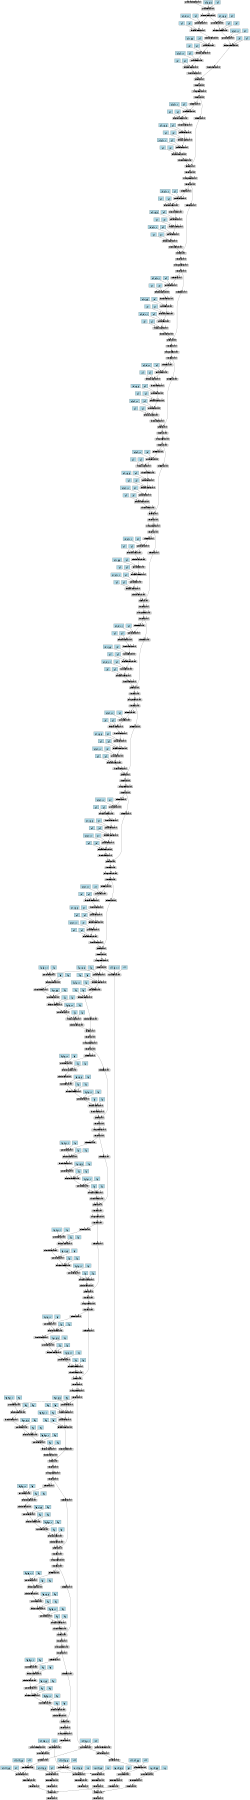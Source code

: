 digraph {
	graph [size="12,12"]
	node [align=left fontsize=12 height=0.2 ranksep=0.1 shape=box style=filled]
	140280675070480 [label=ViewBackward]
	140280675070672 -> 140280675070480
	140280675070672 [label=CatBackward]
	140280675070800 -> 140280675070672
	140280675070800 [label=ViewBackward]
	140280675071056 -> 140280675070800
	140280675071056 [label=PermuteBackward]
	140280675071248 -> 140280675071056
	140280675071248 [label=ConvNdBackward]
	140280675071376 -> 140280675071248
	140280675071376 [label=ConvNdBackward]
	140280675071632 -> 140280675071376
	140280675071632 [label=AddBackward1]
	140280675071824 -> 140280675071632
	140280675071824 [label=ConvNdBackward]
	140280675072080 -> 140280675071824
	140280675072080 [label=ViewBackward]
	140280675072272 -> 140280675072080
	140280675072272 [label=TransposeBackward]
	140280675072464 -> 140280675072272
	140280675072464 [label=ViewBackward]
	140280675072528 -> 140280675072464
	140280675072528 [label=CatBackward]
	140280675171936 -> 140280675072528
	140280675171936 [label=IndexBackward]
	140280675072784 -> 140280675171936
	140280675072784 [label=ViewBackward]
	140280675072912 -> 140280675072784
	140280675072912 [label=TransposeBackward]
	140280675073104 -> 140280675072912
	140280675073104 [label=ViewBackward]
	140280675073168 -> 140280675073104
	140280675073168 [label=CatBackward]
	140280675171216 -> 140280675073168
	140280675171216 [label=IndexBackward]
	140280675073424 -> 140280675171216
	140280675073424 [label=ViewBackward]
	140280675073616 -> 140280675073424
	140280675073616 [label=TransposeBackward]
	140280675073872 -> 140280675073616
	140280675073872 [label=ViewBackward]
	140280675074000 -> 140280675073872
	140280675074000 [label=CatBackward]
	140280675170496 -> 140280675074000
	140280675170496 [label=IndexBackward]
	140280675201360 -> 140280675170496
	140280675201360 [label=ViewBackward]
	140280675201552 -> 140280675201360
	140280675201552 [label=TransposeBackward]
	140280675201808 -> 140280675201552
	140280675201808 [label=ViewBackward]
	140280675201936 -> 140280675201808
	140280675201936 [label=CatBackward]
	140280675169776 -> 140280675201936
	140280675169776 [label=IndexBackward]
	140280675202256 -> 140280675169776
	140280675202256 [label=ViewBackward]
	140280675202448 -> 140280675202256
	140280675202448 [label=TransposeBackward]
	140280675202704 -> 140280675202448
	140280675202704 [label=ViewBackward]
	140280675202832 -> 140280675202704
	140280675202832 [label=CatBackward]
	140280675169056 -> 140280675202832
	140280675169056 [label=IndexBackward]
	140280675203152 -> 140280675169056
	140280675203152 [label=ViewBackward]
	140280675203344 -> 140280675203152
	140280675203344 [label=TransposeBackward]
	140280675203600 -> 140280675203344
	140280675203600 [label=ViewBackward]
	140280675203728 -> 140280675203600
	140280675203728 [label=CatBackward]
	140280675168336 -> 140280675203728
	140280675168336 [label=IndexBackward]
	140280675204048 -> 140280675168336
	140280675204048 [label=ViewBackward]
	140280675204240 -> 140280675204048
	140280675204240 [label=TransposeBackward]
	140280675204496 -> 140280675204240
	140280675204496 [label=ViewBackward]
	140280675204624 -> 140280675204496
	140280675204624 [label=CatBackward]
	140281789816056 -> 140280675204624
	140281789816056 [label=IndexBackward]
	140280675204944 -> 140281789816056
	140280675204944 [label=ViewBackward]
	140280675213392 -> 140280675204944
	140280675213392 [label=TransposeBackward]
	140280675213648 -> 140280675213392
	140280675213648 [label=ViewBackward]
	140280675213776 -> 140280675213648
	140280675213776 [label=CatBackward]
	140281789815336 -> 140280675213776
	140281789815336 [label=IndexBackward]
	140280675214096 -> 140281789815336
	140280675214096 [label=ViewBackward]
	140280675214288 -> 140280675214096
	140280675214288 [label=TransposeBackward]
	140280675214544 -> 140280675214288
	140280675214544 [label=ViewBackward]
	140280675214672 -> 140280675214544
	140280675214672 [label=CatBackward]
	140281789814616 -> 140280675214672
	140281789814616 [label=IndexBackward]
	140280675214992 -> 140281789814616
	140280675214992 [label=ViewBackward]
	140280675215184 -> 140280675214992
	140280675215184 [label=TransposeBackward]
	140280675215440 -> 140280675215184
	140280675215440 [label=ViewBackward]
	140280675215568 -> 140280675215440
	140280675215568 [label=CatBackward]
	140281789813536 -> 140280675215568
	140281789813536 [label=IndexBackward]
	140280675215888 -> 140281789813536
	140280675215888 [label=ViewBackward]
	140280675216080 -> 140280675215888
	140280675216080 [label=TransposeBackward]
	140280675216336 -> 140280675216080
	140280675216336 [label=ViewBackward]
	140280675216464 -> 140280675216336
	140280675216464 [label=CatBackward]
	140280675216656 -> 140280675216464
	140280675216656 [label=ThresholdBackward]
	140280675216912 -> 140280675216656
	140280675216912 [label=BatchNormBackward]
	140280675217104 -> 140280675216912
	140280675217104 [label=ConvNdBackward]
	140280675217360 -> 140280675217104
	140280675217360 [label=BatchNormBackward]
	140280675217680 -> 140280675217360
	140280675217680 [label=ConvNdBackward]
	140280675217936 -> 140280675217680
	140280675217936 [label=MaxPool2DBackward]
	140280675218192 -> 140280675217936
	140280675218192 [label=ConvNdBackward]
	140281789813176 -> 140280675218192
	140281789813176 [label=CudaTransferBackward]
	140280675218384 -> 140280675218192
	140280675218384 [label="
 (24, 3, 3, 3)" fillcolor=lightblue]
	140280675218320 -> 140280675218192
	140280675218320 [label="
 (24)" fillcolor=lightblue]
	140280675217872 -> 140280675217680
	140280675217872 [label="
 (24, 1, 3, 3)" fillcolor=lightblue]
	140280675218000 -> 140280675217680
	140280675218000 [label="
 (24)" fillcolor=lightblue]
	140280675217616 -> 140280675217360
	140280675217616 [label="
 (24)" fillcolor=lightblue]
	140280675217744 -> 140280675217360
	140280675217744 [label="
 (24)" fillcolor=lightblue]
	140280675217296 -> 140280675217104
	140280675217296 [label="
 (24, 24, 1, 1)" fillcolor=lightblue]
	140280675217488 -> 140280675217104
	140280675217488 [label="
 (24)" fillcolor=lightblue]
	140280675217040 -> 140280675216912
	140280675217040 [label="
 (24)" fillcolor=lightblue]
	140280675217168 -> 140280675216912
	140280675217168 [label="
 (24)" fillcolor=lightblue]
	140280675216720 -> 140280675216464
	140280675216720 [label=ThresholdBackward]
	140280675217232 -> 140280675216720
	140280675217232 [label=BatchNormBackward]
	140280675217808 -> 140280675217232
	140280675217808 [label=ConvNdBackward]
	140280675218640 -> 140280675217808
	140280675218640 [label=BatchNormBackward]
	140280675218896 -> 140280675218640
	140280675218896 [label=ConvNdBackward]
	140280675219152 -> 140280675218896
	140280675219152 [label=ThresholdBackward]
	140280675219408 -> 140280675219152
	140280675219408 [label=BatchNormBackward]
	140280675219536 -> 140280675219408
	140280675219536 [label=ConvNdBackward]
	140280675217936 -> 140280675219536
	140280675219792 -> 140280675219536
	140280675219792 [label="
 (24, 24, 1, 1)" fillcolor=lightblue]
	140280675219728 -> 140280675219536
	140280675219728 [label="
 (24)" fillcolor=lightblue]
	140280675219472 -> 140280675219408
	140280675219472 [label="
 (24)" fillcolor=lightblue]
	140280675219600 -> 140280675219408
	140280675219600 [label="
 (24)" fillcolor=lightblue]
	140280675219088 -> 140280675218896
	140280675219088 [label="
 (24, 1, 3, 3)" fillcolor=lightblue]
	140280675219216 -> 140280675218896
	140280675219216 [label="
 (24)" fillcolor=lightblue]
	140280675218832 -> 140280675218640
	140280675218832 [label="
 (24)" fillcolor=lightblue]
	140280675218960 -> 140280675218640
	140280675218960 [label="
 (24)" fillcolor=lightblue]
	140280675218448 -> 140280675217808
	140280675218448 [label="
 (24, 24, 1, 1)" fillcolor=lightblue]
	140280675218704 -> 140280675217808
	140280675218704 [label="
 (24)" fillcolor=lightblue]
	140280675217552 -> 140280675217232
	140280675217552 [label="
 (24)" fillcolor=lightblue]
	140280675218064 -> 140280675217232
	140280675218064 [label="
 (24)" fillcolor=lightblue]
	140280675215760 -> 140280675215568
	140280675215760 [label=ThresholdBackward]
	140280675216144 -> 140280675215760
	140280675216144 [label=BatchNormBackward]
	140280675216528 -> 140280675216144
	140280675216528 [label=ConvNdBackward]
	140280675218768 -> 140280675216528
	140280675218768 [label=BatchNormBackward]
	140280675219664 -> 140280675218768
	140280675219664 [label=ConvNdBackward]
	140280675220048 -> 140280675219664
	140280675220048 [label=ThresholdBackward]
	140280675220304 -> 140280675220048
	140280675220304 [label=BatchNormBackward]
	140280675220432 -> 140280675220304
	140280675220432 [label=ConvNdBackward]
	140281789814256 -> 140280675220432
	140281789814256 [label=IndexBackward]
	140280675215888 -> 140281789814256
	140280675220688 -> 140280675220432
	140280675220688 [label="
 (24, 24, 1, 1)" fillcolor=lightblue]
	140280675220624 -> 140280675220432
	140280675220624 [label="
 (24)" fillcolor=lightblue]
	140280675220368 -> 140280675220304
	140280675220368 [label="
 (24)" fillcolor=lightblue]
	140280675220496 -> 140280675220304
	140280675220496 [label="
 (24)" fillcolor=lightblue]
	140280675219984 -> 140280675219664
	140280675219984 [label="
 (24, 1, 3, 3)" fillcolor=lightblue]
	140280675220112 -> 140280675219664
	140280675220112 [label="
 (24)" fillcolor=lightblue]
	140280675219344 -> 140280675218768
	140280675219344 [label="
 (24)" fillcolor=lightblue]
	140280675219856 -> 140280675218768
	140280675219856 [label="
 (24)" fillcolor=lightblue]
	140280675218128 -> 140280675216528
	140280675218128 [label="
 (24, 24, 1, 1)" fillcolor=lightblue]
	140280675219024 -> 140280675216528
	140280675219024 [label="
 (24)" fillcolor=lightblue]
	140280675216272 -> 140280675216144
	140280675216272 [label="
 (24)" fillcolor=lightblue]
	140280675216784 -> 140280675216144
	140280675216784 [label="
 (24)" fillcolor=lightblue]
	140280675214864 -> 140280675214672
	140280675214864 [label=ThresholdBackward]
	140280675215248 -> 140280675214864
	140280675215248 [label=BatchNormBackward]
	140280675215632 -> 140280675215248
	140280675215632 [label=ConvNdBackward]
	140280675216848 -> 140280675215632
	140280675216848 [label=BatchNormBackward]
	140280675220560 -> 140280675216848
	140280675220560 [label=ConvNdBackward]
	140280675220944 -> 140280675220560
	140280675220944 [label=ThresholdBackward]
	140280675221200 -> 140280675220944
	140280675221200 [label=BatchNormBackward]
	140280675221328 -> 140280675221200
	140280675221328 [label=ConvNdBackward]
	140281789814976 -> 140280675221328
	140281789814976 [label=IndexBackward]
	140280675214992 -> 140281789814976
	140280675229840 -> 140280675221328
	140280675229840 [label="
 (24, 24, 1, 1)" fillcolor=lightblue]
	140280675229776 -> 140280675221328
	140280675229776 [label="
 (24)" fillcolor=lightblue]
	140280675221264 -> 140280675221200
	140280675221264 [label="
 (24)" fillcolor=lightblue]
	140280675221392 -> 140280675221200
	140280675221392 [label="
 (24)" fillcolor=lightblue]
	140280675220880 -> 140280675220560
	140280675220880 [label="
 (24, 1, 3, 3)" fillcolor=lightblue]
	140280675221008 -> 140280675220560
	140280675221008 [label="
 (24)" fillcolor=lightblue]
	140280675220240 -> 140280675216848
	140280675220240 [label="
 (24)" fillcolor=lightblue]
	140280675220752 -> 140280675216848
	140280675220752 [label="
 (24)" fillcolor=lightblue]
	140280675219280 -> 140280675215632
	140280675219280 [label="
 (24, 24, 1, 1)" fillcolor=lightblue]
	140280675219920 -> 140280675215632
	140280675219920 [label="
 (24)" fillcolor=lightblue]
	140280675215376 -> 140280675215248
	140280675215376 [label="
 (24)" fillcolor=lightblue]
	140280675215824 -> 140280675215248
	140280675215824 [label="
 (24)" fillcolor=lightblue]
	140280675213968 -> 140280675213776
	140280675213968 [label=ThresholdBackward]
	140280675214352 -> 140280675213968
	140280675214352 [label=BatchNormBackward]
	140280675214736 -> 140280675214352
	140280675214736 [label=ConvNdBackward]
	140280675215952 -> 140280675214736
	140280675215952 [label=BatchNormBackward]
	140280675221456 -> 140280675215952
	140280675221456 [label=ConvNdBackward]
	140280675230096 -> 140280675221456
	140280675230096 [label=ThresholdBackward]
	140280675230352 -> 140280675230096
	140280675230352 [label=BatchNormBackward]
	140280675230480 -> 140280675230352
	140280675230480 [label=ConvNdBackward]
	140281789815696 -> 140280675230480
	140281789815696 [label=IndexBackward]
	140280675214096 -> 140281789815696
	140280675230736 -> 140280675230480
	140280675230736 [label="
 (24, 24, 1, 1)" fillcolor=lightblue]
	140280675230672 -> 140280675230480
	140280675230672 [label="
 (24)" fillcolor=lightblue]
	140280675230416 -> 140280675230352
	140280675230416 [label="
 (24)" fillcolor=lightblue]
	140280675230544 -> 140280675230352
	140280675230544 [label="
 (24)" fillcolor=lightblue]
	140280675230032 -> 140280675221456
	140280675230032 [label="
 (24, 1, 3, 3)" fillcolor=lightblue]
	140280675230160 -> 140280675221456
	140280675230160 [label="
 (24)" fillcolor=lightblue]
	140280675221136 -> 140280675215952
	140280675221136 [label="
 (24)" fillcolor=lightblue]
	140280675229904 -> 140280675215952
	140280675229904 [label="
 (24)" fillcolor=lightblue]
	140280675220176 -> 140280675214736
	140280675220176 [label="
 (24, 24, 1, 1)" fillcolor=lightblue]
	140280675220816 -> 140280675214736
	140280675220816 [label="
 (24)" fillcolor=lightblue]
	140280675214480 -> 140280675214352
	140280675214480 [label="
 (24)" fillcolor=lightblue]
	140280675214928 -> 140280675214352
	140280675214928 [label="
 (24)" fillcolor=lightblue]
	140280675204816 -> 140280675204624
	140280675204816 [label=ThresholdBackward]
	140280675205008 -> 140280675204816
	140280675205008 [label=BatchNormBackward]
	140280675213840 -> 140280675205008
	140280675213840 [label=ConvNdBackward]
	140280675221072 -> 140280675213840
	140280675221072 [label=BatchNormBackward]
	140280675230608 -> 140280675221072
	140280675230608 [label=ConvNdBackward]
	140280675230992 -> 140280675230608
	140280675230992 [label=ThresholdBackward]
	140280675231248 -> 140280675230992
	140280675231248 [label=BatchNormBackward]
	140280675231376 -> 140280675231248
	140280675231376 [label=ConvNdBackward]
	140281789816416 -> 140280675231376
	140281789816416 [label=IndexBackward]
	140280675204944 -> 140281789816416
	140280675231632 -> 140280675231376
	140280675231632 [label="
 (24, 24, 1, 1)" fillcolor=lightblue]
	140280675231568 -> 140280675231376
	140280675231568 [label="
 (24)" fillcolor=lightblue]
	140280675231312 -> 140280675231248
	140280675231312 [label="
 (24)" fillcolor=lightblue]
	140280675231440 -> 140280675231248
	140280675231440 [label="
 (24)" fillcolor=lightblue]
	140280675230928 -> 140280675230608
	140280675230928 [label="
 (24, 1, 3, 3)" fillcolor=lightblue]
	140280675231056 -> 140280675230608
	140280675231056 [label="
 (24)" fillcolor=lightblue]
	140280675230288 -> 140280675221072
	140280675230288 [label="
 (24)" fillcolor=lightblue]
	140280675230800 -> 140280675221072
	140280675230800 [label="
 (24)" fillcolor=lightblue]
	140280675215056 -> 140280675213840
	140280675215056 [label="
 (24, 24, 1, 1)" fillcolor=lightblue]
	140280675229968 -> 140280675213840
	140280675229968 [label="
 (24)" fillcolor=lightblue]
	140280675213584 -> 140280675205008
	140280675213584 [label="
 (24)" fillcolor=lightblue]
	140280675214032 -> 140280675205008
	140280675214032 [label="
 (24)" fillcolor=lightblue]
	140280675203920 -> 140280675203728
	140280675203920 [label=ThresholdBackward]
	140280675204304 -> 140280675203920
	140280675204304 [label=BatchNormBackward]
	140280675204688 -> 140280675204304
	140280675204688 [label=ConvNdBackward]
	140280675214160 -> 140280675204688
	140280675214160 [label=BatchNormBackward]
	140280675231504 -> 140280675214160
	140280675231504 [label=ConvNdBackward]
	140280675231888 -> 140280675231504
	140280675231888 [label=ThresholdBackward]
	140280675232144 -> 140280675231888
	140280675232144 [label=BatchNormBackward]
	140280675232272 -> 140280675232144
	140280675232272 [label=ConvNdBackward]
	140280675168696 -> 140280675232272
	140280675168696 [label=IndexBackward]
	140280675204048 -> 140280675168696
	140280675232528 -> 140280675232272
	140280675232528 [label="
 (24, 24, 1, 1)" fillcolor=lightblue]
	140280675232464 -> 140280675232272
	140280675232464 [label="
 (24)" fillcolor=lightblue]
	140280675232208 -> 140280675232144
	140280675232208 [label="
 (24)" fillcolor=lightblue]
	140280675232336 -> 140280675232144
	140280675232336 [label="
 (24)" fillcolor=lightblue]
	140280675231824 -> 140280675231504
	140280675231824 [label="
 (24, 1, 3, 3)" fillcolor=lightblue]
	140280675231952 -> 140280675231504
	140280675231952 [label="
 (24)" fillcolor=lightblue]
	140280675231184 -> 140280675214160
	140280675231184 [label="
 (24)" fillcolor=lightblue]
	140280675231696 -> 140280675214160
	140280675231696 [label="
 (24)" fillcolor=lightblue]
	140280675230224 -> 140280675204688
	140280675230224 [label="
 (24, 24, 1, 1)" fillcolor=lightblue]
	140280675230864 -> 140280675204688
	140280675230864 [label="
 (24)" fillcolor=lightblue]
	140280675204432 -> 140280675204304
	140280675204432 [label="
 (24)" fillcolor=lightblue]
	140280675204880 -> 140280675204304
	140280675204880 [label="
 (24)" fillcolor=lightblue]
	140280675203024 -> 140280675202832
	140280675203024 [label=ThresholdBackward]
	140280675203408 -> 140280675203024
	140280675203408 [label=BatchNormBackward]
	140280675203792 -> 140280675203408
	140280675203792 [label=ConvNdBackward]
	140280675213456 -> 140280675203792
	140280675213456 [label=BatchNormBackward]
	140280675232400 -> 140280675213456
	140280675232400 [label=ConvNdBackward]
	140280675232784 -> 140280675232400
	140280675232784 [label=ThresholdBackward]
	140280675233040 -> 140280675232784
	140280675233040 [label=BatchNormBackward]
	140280675233168 -> 140280675233040
	140280675233168 [label=ConvNdBackward]
	140280675169416 -> 140280675233168
	140280675169416 [label=IndexBackward]
	140280675203152 -> 140280675169416
	140280675233424 -> 140280675233168
	140280675233424 [label="
 (24, 24, 1, 1)" fillcolor=lightblue]
	140280675233360 -> 140280675233168
	140280675233360 [label="
 (24)" fillcolor=lightblue]
	140280675233104 -> 140280675233040
	140280675233104 [label="
 (24)" fillcolor=lightblue]
	140280675233232 -> 140280675233040
	140280675233232 [label="
 (24)" fillcolor=lightblue]
	140280675232720 -> 140280675232400
	140280675232720 [label="
 (24, 1, 3, 3)" fillcolor=lightblue]
	140280675232848 -> 140280675232400
	140280675232848 [label="
 (24)" fillcolor=lightblue]
	140280675232080 -> 140280675213456
	140280675232080 [label="
 (24)" fillcolor=lightblue]
	140280675232592 -> 140280675213456
	140280675232592 [label="
 (24)" fillcolor=lightblue]
	140280675231120 -> 140280675203792
	140280675231120 [label="
 (24, 24, 1, 1)" fillcolor=lightblue]
	140280675231760 -> 140280675203792
	140280675231760 [label="
 (24)" fillcolor=lightblue]
	140280675203536 -> 140280675203408
	140280675203536 [label="
 (24)" fillcolor=lightblue]
	140280675203984 -> 140280675203408
	140280675203984 [label="
 (24)" fillcolor=lightblue]
	140280675202128 -> 140280675201936
	140280675202128 [label=ThresholdBackward]
	140280675202512 -> 140280675202128
	140280675202512 [label=BatchNormBackward]
	140280675202896 -> 140280675202512
	140280675202896 [label=ConvNdBackward]
	140280675204112 -> 140280675202896
	140280675204112 [label=BatchNormBackward]
	140280675233296 -> 140280675204112
	140280675233296 [label=ConvNdBackward]
	140280675233680 -> 140280675233296
	140280675233680 [label=ThresholdBackward]
	140280675254480 -> 140280675233680
	140280675254480 [label=BatchNormBackward]
	140280675254608 -> 140280675254480
	140280675254608 [label=ConvNdBackward]
	140280675170136 -> 140280675254608
	140280675170136 [label=IndexBackward]
	140280675202256 -> 140280675170136
	140280675254864 -> 140280675254608
	140280675254864 [label="
 (24, 24, 1, 1)" fillcolor=lightblue]
	140280675254800 -> 140280675254608
	140280675254800 [label="
 (24)" fillcolor=lightblue]
	140280675254544 -> 140280675254480
	140280675254544 [label="
 (24)" fillcolor=lightblue]
	140280675254672 -> 140280675254480
	140280675254672 [label="
 (24)" fillcolor=lightblue]
	140280675233616 -> 140280675233296
	140280675233616 [label="
 (24, 1, 3, 3)" fillcolor=lightblue]
	140280675233744 -> 140280675233296
	140280675233744 [label="
 (24)" fillcolor=lightblue]
	140280675232976 -> 140280675204112
	140280675232976 [label="
 (24)" fillcolor=lightblue]
	140280675233488 -> 140280675204112
	140280675233488 [label="
 (24)" fillcolor=lightblue]
	140280675232016 -> 140280675202896
	140280675232016 [label="
 (24, 24, 1, 1)" fillcolor=lightblue]
	140280675232656 -> 140280675202896
	140280675232656 [label="
 (24)" fillcolor=lightblue]
	140280675202640 -> 140280675202512
	140280675202640 [label="
 (24)" fillcolor=lightblue]
	140280675203088 -> 140280675202512
	140280675203088 [label="
 (24)" fillcolor=lightblue]
	140280675201232 -> 140280675074000
	140280675201232 [label=ThresholdBackward]
	140280675201616 -> 140280675201232
	140280675201616 [label=BatchNormBackward]
	140280675202000 -> 140280675201616
	140280675202000 [label=ConvNdBackward]
	140280675203216 -> 140280675202000
	140280675203216 [label=BatchNormBackward]
	140280675254736 -> 140280675203216
	140280675254736 [label=ConvNdBackward]
	140280675255120 -> 140280675254736
	140280675255120 [label=ThresholdBackward]
	140280675255376 -> 140280675255120
	140280675255376 [label=BatchNormBackward]
	140280675255504 -> 140280675255376
	140280675255504 [label=ConvNdBackward]
	140280675170856 -> 140280675255504
	140280675170856 [label=IndexBackward]
	140280675201360 -> 140280675170856
	140280675255760 -> 140280675255504
	140280675255760 [label="
 (24, 24, 1, 1)" fillcolor=lightblue]
	140280675255696 -> 140280675255504
	140280675255696 [label="
 (24)" fillcolor=lightblue]
	140280675255440 -> 140280675255376
	140280675255440 [label="
 (24)" fillcolor=lightblue]
	140280675255568 -> 140280675255376
	140280675255568 [label="
 (24)" fillcolor=lightblue]
	140280675255056 -> 140280675254736
	140280675255056 [label="
 (24, 1, 3, 3)" fillcolor=lightblue]
	140280675255184 -> 140280675254736
	140280675255184 [label="
 (24)" fillcolor=lightblue]
	140280675254416 -> 140280675203216
	140280675254416 [label="
 (24)" fillcolor=lightblue]
	140280675254928 -> 140280675203216
	140280675254928 [label="
 (24)" fillcolor=lightblue]
	140280675232912 -> 140280675202000
	140280675232912 [label="
 (24, 24, 1, 1)" fillcolor=lightblue]
	140280675233552 -> 140280675202000
	140280675233552 [label="
 (24)" fillcolor=lightblue]
	140280675201744 -> 140280675201616
	140280675201744 [label="
 (24)" fillcolor=lightblue]
	140280675202192 -> 140280675201616
	140280675202192 [label="
 (24)" fillcolor=lightblue]
	140280675073296 -> 140280675073168
	140280675073296 [label=ThresholdBackward]
	140280675073680 -> 140280675073296
	140280675073680 [label=BatchNormBackward]
	140280675073808 -> 140280675073680
	140280675073808 [label=ConvNdBackward]
	140280675202320 -> 140280675073808
	140280675202320 [label=BatchNormBackward]
	140280675255632 -> 140280675202320
	140280675255632 [label=ConvNdBackward]
	140280675256016 -> 140280675255632
	140280675256016 [label=ThresholdBackward]
	140280675256272 -> 140280675256016
	140280675256272 [label=BatchNormBackward]
	140280675256400 -> 140280675256272
	140280675256400 [label=ConvNdBackward]
	140280675171576 -> 140280675256400
	140280675171576 [label=IndexBackward]
	140280675073424 -> 140280675171576
	140280675256656 -> 140280675256400
	140280675256656 [label="
 (24, 24, 1, 1)" fillcolor=lightblue]
	140280675256592 -> 140280675256400
	140280675256592 [label="
 (24)" fillcolor=lightblue]
	140280675256336 -> 140280675256272
	140280675256336 [label="
 (24)" fillcolor=lightblue]
	140280675256464 -> 140280675256272
	140280675256464 [label="
 (24)" fillcolor=lightblue]
	140280675255952 -> 140280675255632
	140280675255952 [label="
 (24, 1, 3, 3)" fillcolor=lightblue]
	140280675256080 -> 140280675255632
	140280675256080 [label="
 (24)" fillcolor=lightblue]
	140280675255312 -> 140280675202320
	140280675255312 [label="
 (24)" fillcolor=lightblue]
	140280675255824 -> 140280675202320
	140280675255824 [label="
 (24)" fillcolor=lightblue]
	140280675254352 -> 140280675073808
	140280675254352 [label="
 (24, 24, 1, 1)" fillcolor=lightblue]
	140280675254992 -> 140280675073808
	140280675254992 [label="
 (24)" fillcolor=lightblue]
	140280675201104 -> 140280675073680
	140280675201104 [label="
 (24)" fillcolor=lightblue]
	140280675201296 -> 140280675073680
	140280675201296 [label="
 (24)" fillcolor=lightblue]
	140280675072656 -> 140280675072528
	140280675072656 [label=ThresholdBackward]
	140280675072976 -> 140280675072656
	140280675072976 [label=BatchNormBackward]
	140280675073232 -> 140280675072976
	140280675073232 [label=ConvNdBackward]
	140280675201424 -> 140280675073232
	140280675201424 [label=BatchNormBackward]
	140280675256528 -> 140280675201424
	140280675256528 [label=ConvNdBackward]
	140280675256912 -> 140280675256528
	140280675256912 [label=ThresholdBackward]
	140280675257168 -> 140280675256912
	140280675257168 [label=BatchNormBackward]
	140280675257296 -> 140280675257168
	140280675257296 [label=ConvNdBackward]
	140280675180624 -> 140280675257296
	140280675180624 [label=IndexBackward]
	140280675072784 -> 140280675180624
	140280675257552 -> 140280675257296
	140280675257552 [label="
 (24, 24, 1, 1)" fillcolor=lightblue]
	140280675257488 -> 140280675257296
	140280675257488 [label="
 (24)" fillcolor=lightblue]
	140280675257232 -> 140280675257168
	140280675257232 [label="
 (24)" fillcolor=lightblue]
	140280675257360 -> 140280675257168
	140280675257360 [label="
 (24)" fillcolor=lightblue]
	140280675256848 -> 140280675256528
	140280675256848 [label="
 (24, 1, 3, 3)" fillcolor=lightblue]
	140280675256976 -> 140280675256528
	140280675256976 [label="
 (24)" fillcolor=lightblue]
	140280675256208 -> 140280675201424
	140280675256208 [label="
 (24)" fillcolor=lightblue]
	140280675256720 -> 140280675201424
	140280675256720 [label="
 (24)" fillcolor=lightblue]
	140280675255248 -> 140280675073232
	140280675255248 [label="
 (24, 24, 1, 1)" fillcolor=lightblue]
	140280675255888 -> 140280675073232
	140280675255888 [label="
 (24)" fillcolor=lightblue]
	140280675073040 -> 140280675072976
	140280675073040 [label="
 (24)" fillcolor=lightblue]
	140280675073360 -> 140280675072976
	140280675073360 [label="
 (24)" fillcolor=lightblue]
	140280675072016 -> 140280675071824
	140280675072016 [label="
 (144, 48, 1, 1)" fillcolor=lightblue]
	140280675072144 -> 140280675071824
	140280675072144 [label="
 (144)" fillcolor=lightblue]
	140280675071888 -> 140280675071632
	140280675071888 [label=ConvNdBackward]
	140280675072336 -> 140280675071888
	140280675072336 [label=ConvNdBackward]
	140280675072592 -> 140280675072336
	140280675072592 [label=ViewBackward]
	140280675073488 -> 140280675072592
	140280675073488 [label=TransposeBackward]
	140280675257040 -> 140280675073488
	140280675257040 [label=ViewBackward]
	140280675257104 -> 140280675257040
	140280675257104 [label=CatBackward]
	140280675183144 -> 140280675257104
	140280675183144 [label=IndexBackward]
	140280675257744 -> 140280675183144
	140280675257744 [label=ViewBackward]
	140280675257872 -> 140280675257744
	140280675257872 [label=TransposeBackward]
	140280675258064 -> 140280675257872
	140280675258064 [label=ViewBackward]
	140280675258128 -> 140280675258064
	140280675258128 [label=CatBackward]
	140280675182424 -> 140280675258128
	140280675182424 [label=IndexBackward]
	140280675283024 -> 140280675182424
	140280675283024 [label=ViewBackward]
	140280675283152 -> 140280675283024
	140280675283152 [label=TransposeBackward]
	140280675283344 -> 140280675283152
	140280675283344 [label=ViewBackward]
	140280675283408 -> 140280675283344
	140280675283408 [label=CatBackward]
	140280675181704 -> 140280675283408
	140280675181704 [label=IndexBackward]
	140280675283664 -> 140280675181704
	140280675283664 [label=ViewBackward]
	140280675283792 -> 140280675283664
	140280675283792 [label=TransposeBackward]
	140280675283984 -> 140280675283792
	140280675283984 [label=ViewBackward]
	140280675284048 -> 140280675283984
	140280675284048 [label=CatBackward]
	140280675180984 -> 140280675284048
	140280675180984 [label=IndexBackward]
	140280675284304 -> 140280675180984
	140280675284304 [label=ViewBackward]
	140280675284432 -> 140280675284304
	140280675284432 [label=TransposeBackward]
	140280675284624 -> 140280675284432
	140280675284624 [label=ViewBackward]
	140280675284688 -> 140280675284624
	140280675284688 [label=CatBackward]
	140280675284816 -> 140280675284688
	140280675284816 [label=ThresholdBackward]
	140280675285072 -> 140280675284816
	140280675285072 [label=BatchNormBackward]
	140280675285200 -> 140280675285072
	140280675285200 [label=ConvNdBackward]
	140280675285456 -> 140280675285200
	140280675285456 [label=BatchNormBackward]
	140280675285712 -> 140280675285456
	140280675285712 [label=ConvNdBackward]
	140280675072080 -> 140280675285712
	140280675285968 -> 140280675285712
	140280675285968 [label="
 (48, 1, 3, 3)" fillcolor=lightblue]
	140280675285904 -> 140280675285712
	140280675285904 [label="
 (48)" fillcolor=lightblue]
	140280675285648 -> 140280675285456
	140280675285648 [label="
 (48)" fillcolor=lightblue]
	140280675285776 -> 140280675285456
	140280675285776 [label="
 (48)" fillcolor=lightblue]
	140280675285392 -> 140280675285200
	140280675285392 [label="
 (48, 48, 1, 1)" fillcolor=lightblue]
	140280675285520 -> 140280675285200
	140280675285520 [label="
 (48)" fillcolor=lightblue]
	140280675285136 -> 140280675285072
	140280675285136 [label="
 (48)" fillcolor=lightblue]
	140280675285264 -> 140280675285072
	140280675285264 [label="
 (48)" fillcolor=lightblue]
	140280675284880 -> 140280675284688
	140280675284880 [label=ThresholdBackward]
	140280675285328 -> 140280675284880
	140280675285328 [label=BatchNormBackward]
	140280675285840 -> 140280675285328
	140280675285840 [label=ConvNdBackward]
	140280675286224 -> 140280675285840
	140280675286224 [label=BatchNormBackward]
	140280675286480 -> 140280675286224
	140280675286480 [label=ConvNdBackward]
	140280675286736 -> 140280675286480
	140280675286736 [label=ThresholdBackward]
	140280675286992 -> 140280675286736
	140280675286992 [label=BatchNormBackward]
	140280675287184 -> 140280675286992
	140280675287184 [label=ConvNdBackward]
	140280675072080 -> 140280675287184
	140280675287440 -> 140280675287184
	140280675287440 [label="
 (48, 48, 1, 1)" fillcolor=lightblue]
	140280675287376 -> 140280675287184
	140280675287376 [label="
 (48)" fillcolor=lightblue]
	140280675287120 -> 140280675286992
	140280675287120 [label="
 (48)" fillcolor=lightblue]
	140280675287248 -> 140280675286992
	140280675287248 [label="
 (48)" fillcolor=lightblue]
	140280675286672 -> 140280675286480
	140280675286672 [label="
 (48, 1, 3, 3)" fillcolor=lightblue]
	140280675286800 -> 140280675286480
	140280675286800 [label="
 (48)" fillcolor=lightblue]
	140280675286416 -> 140280675286224
	140280675286416 [label="
 (48)" fillcolor=lightblue]
	140280675286544 -> 140280675286224
	140280675286544 [label="
 (48)" fillcolor=lightblue]
	140280675286160 -> 140280675285840
	140280675286160 [label="
 (48, 48, 1, 1)" fillcolor=lightblue]
	140280675286288 -> 140280675285840
	140280675286288 [label="
 (48)" fillcolor=lightblue]
	140280675285584 -> 140280675285328
	140280675285584 [label="
 (48)" fillcolor=lightblue]
	140280675286032 -> 140280675285328
	140280675286032 [label="
 (48)" fillcolor=lightblue]
	140280675284176 -> 140280675284048
	140280675284176 [label=ThresholdBackward]
	140280675284496 -> 140280675284176
	140280675284496 [label=BatchNormBackward]
	140280675284752 -> 140280675284496
	140280675284752 [label=ConvNdBackward]
	140280675286352 -> 140280675284752
	140280675286352 [label=BatchNormBackward]
	140280675286928 -> 140280675286352
	140280675286928 [label=ConvNdBackward]
	140280675287696 -> 140280675286928
	140280675287696 [label=ThresholdBackward]
	140280675287952 -> 140280675287696
	140280675287952 [label=BatchNormBackward]
	140280675288080 -> 140280675287952
	140280675288080 [label=ConvNdBackward]
	140280675181344 -> 140280675288080
	140280675181344 [label=IndexBackward]
	140280675284304 -> 140280675181344
	140280675288336 -> 140280675288080
	140280675288336 [label="
 (48, 48, 1, 1)" fillcolor=lightblue]
	140280675288272 -> 140280675288080
	140280675288272 [label="
 (48)" fillcolor=lightblue]
	140280675288016 -> 140280675287952
	140280675288016 [label="
 (48)" fillcolor=lightblue]
	140280675288144 -> 140280675287952
	140280675288144 [label="
 (48)" fillcolor=lightblue]
	140280675287632 -> 140280675286928
	140280675287632 [label="
 (48, 1, 3, 3)" fillcolor=lightblue]
	140280675287760 -> 140280675286928
	140280675287760 [label="
 (48)" fillcolor=lightblue]
	140280675287312 -> 140280675286352
	140280675287312 [label="
 (48)" fillcolor=lightblue]
	140280675287504 -> 140280675286352
	140280675287504 [label="
 (48)" fillcolor=lightblue]
	140280675286096 -> 140280675284752
	140280675286096 [label="
 (48, 48, 1, 1)" fillcolor=lightblue]
	140280675286608 -> 140280675284752
	140280675286608 [label="
 (48)" fillcolor=lightblue]
	140280675284560 -> 140280675284496
	140280675284560 [label="
 (48)" fillcolor=lightblue]
	140280675284944 -> 140280675284496
	140280675284944 [label="
 (48)" fillcolor=lightblue]
	140280675283536 -> 140280675283408
	140280675283536 [label=ThresholdBackward]
	140280675283856 -> 140280675283536
	140280675283856 [label=BatchNormBackward]
	140280675284112 -> 140280675283856
	140280675284112 [label=ConvNdBackward]
	140280675286864 -> 140280675284112
	140280675286864 [label=BatchNormBackward]
	140280675288208 -> 140280675286864
	140280675288208 [label=ConvNdBackward]
	140280675288592 -> 140280675288208
	140280675288592 [label=ThresholdBackward]
	140280675288848 -> 140280675288592
	140280675288848 [label=BatchNormBackward]
	140280675288976 -> 140280675288848
	140280675288976 [label=ConvNdBackward]
	140280675182064 -> 140280675288976
	140280675182064 [label=IndexBackward]
	140280675283664 -> 140280675182064
	140280675289232 -> 140280675288976
	140280675289232 [label="
 (48, 48, 1, 1)" fillcolor=lightblue]
	140280675289168 -> 140280675288976
	140280675289168 [label="
 (48)" fillcolor=lightblue]
	140280675288912 -> 140280675288848
	140280675288912 [label="
 (48)" fillcolor=lightblue]
	140280675289040 -> 140280675288848
	140280675289040 [label="
 (48)" fillcolor=lightblue]
	140280675288528 -> 140280675288208
	140280675288528 [label="
 (48, 1, 3, 3)" fillcolor=lightblue]
	140280675288656 -> 140280675288208
	140280675288656 [label="
 (48)" fillcolor=lightblue]
	140280675287888 -> 140280675286864
	140280675287888 [label="
 (48)" fillcolor=lightblue]
	140280675288400 -> 140280675286864
	140280675288400 [label="
 (48)" fillcolor=lightblue]
	140280675285008 -> 140280675284112
	140280675285008 [label="
 (48, 48, 1, 1)" fillcolor=lightblue]
	140280675287568 -> 140280675284112
	140280675287568 [label="
 (48)" fillcolor=lightblue]
	140280675283920 -> 140280675283856
	140280675283920 [label="
 (48)" fillcolor=lightblue]
	140280675284240 -> 140280675283856
	140280675284240 [label="
 (48)" fillcolor=lightblue]
	140280675258256 -> 140280675258128
	140280675258256 [label=ThresholdBackward]
	140280675283216 -> 140280675258256
	140280675283216 [label=BatchNormBackward]
	140280675283472 -> 140280675283216
	140280675283472 [label=ConvNdBackward]
	140280675284368 -> 140280675283472
	140280675284368 [label=BatchNormBackward]
	140280675289104 -> 140280675284368
	140280675289104 [label=ConvNdBackward]
	140280675289488 -> 140280675289104
	140280675289488 [label=ThresholdBackward]
	140280675289744 -> 140280675289488
	140280675289744 [label=BatchNormBackward]
	140280675289872 -> 140280675289744
	140280675289872 [label=ConvNdBackward]
	140280675182784 -> 140280675289872
	140280675182784 [label=IndexBackward]
	140280675283024 -> 140280675182784
	140280675290128 -> 140280675289872
	140280675290128 [label="
 (48, 48, 1, 1)" fillcolor=lightblue]
	140280675290064 -> 140280675289872
	140280675290064 [label="
 (48)" fillcolor=lightblue]
	140280675289808 -> 140280675289744
	140280675289808 [label="
 (48)" fillcolor=lightblue]
	140280675289936 -> 140280675289744
	140280675289936 [label="
 (48)" fillcolor=lightblue]
	140280675289424 -> 140280675289104
	140280675289424 [label="
 (48, 1, 3, 3)" fillcolor=lightblue]
	140280675289552 -> 140280675289104
	140280675289552 [label="
 (48)" fillcolor=lightblue]
	140280675288784 -> 140280675284368
	140280675288784 [label="
 (48)" fillcolor=lightblue]
	140280675289296 -> 140280675284368
	140280675289296 [label="
 (48)" fillcolor=lightblue]
	140280675287824 -> 140280675283472
	140280675287824 [label="
 (48, 48, 1, 1)" fillcolor=lightblue]
	140280675288464 -> 140280675283472
	140280675288464 [label="
 (48)" fillcolor=lightblue]
	140280675283280 -> 140280675283216
	140280675283280 [label="
 (48)" fillcolor=lightblue]
	140280675283600 -> 140280675283216
	140280675283600 [label="
 (48)" fillcolor=lightblue]
	140280675257616 -> 140280675257104
	140280675257616 [label=ThresholdBackward]
	140280675257936 -> 140280675257616
	140280675257936 [label=BatchNormBackward]
	140280675258192 -> 140280675257936
	140280675258192 [label=ConvNdBackward]
	140280675283728 -> 140280675258192
	140280675283728 [label=BatchNormBackward]
	140280675290000 -> 140280675283728
	140280675290000 [label=ConvNdBackward]
	140280675290384 -> 140280675290000
	140280675290384 [label=ThresholdBackward]
	140280675290640 -> 140280675290384
	140280675290640 [label=BatchNormBackward]
	140280675290768 -> 140280675290640
	140280675290768 [label=ConvNdBackward]
	140280675183504 -> 140280675290768
	140280675183504 [label=IndexBackward]
	140280675257744 -> 140280675183504
	140280675291024 -> 140280675290768
	140280675291024 [label="
 (48, 48, 1, 1)" fillcolor=lightblue]
	140280675290960 -> 140280675290768
	140280675290960 [label="
 (48)" fillcolor=lightblue]
	140280675290704 -> 140280675290640
	140280675290704 [label="
 (48)" fillcolor=lightblue]
	140280675290832 -> 140280675290640
	140280675290832 [label="
 (48)" fillcolor=lightblue]
	140280675290320 -> 140280675290000
	140280675290320 [label="
 (48, 1, 3, 3)" fillcolor=lightblue]
	140280675290448 -> 140280675290000
	140280675290448 [label="
 (48)" fillcolor=lightblue]
	140280675289680 -> 140280675283728
	140280675289680 [label="
 (48)" fillcolor=lightblue]
	140280675290192 -> 140280675283728
	140280675290192 [label="
 (48)" fillcolor=lightblue]
	140280675288720 -> 140280675258192
	140280675288720 [label="
 (48, 48, 1, 1)" fillcolor=lightblue]
	140280675289360 -> 140280675258192
	140280675289360 [label="
 (48)" fillcolor=lightblue]
	140280675258000 -> 140280675257936
	140280675258000 [label="
 (48)" fillcolor=lightblue]
	140280675258320 -> 140280675257936
	140280675258320 [label="
 (48)" fillcolor=lightblue]
	140280675072400 -> 140280675072336
	140280675072400 [label="
 (144, 96, 1, 1)" fillcolor=lightblue]
	140280675072720 -> 140280675072336
	140280675072720 [label="
 (144)" fillcolor=lightblue]
	140280675198808 -> 140280675071888
	140280675198808 [label=CudaTransferBackward]
	140280675071568 -> 140280675071376
	140280675071568 [label="
 (144, 144, 3, 3)" fillcolor=lightblue]
	140280675071696 -> 140280675071376
	140280675071696 [label="
 (144)" fillcolor=lightblue]
	140280675071312 -> 140280675071248
	140280675071312 [label="
 (32, 144, 3, 3)" fillcolor=lightblue]
	140280675071440 -> 140280675071248
	140280675071440 [label="
 (32)" fillcolor=lightblue]
	140280675070864 -> 140280675070672
	140280675070864 [label=ViewBackward]
	140280675071120 -> 140280675070864
	140280675071120 [label=PermuteBackward]
	140280675071760 -> 140280675071120
	140280675071760 [label=ConvNdBackward]
	140280675071952 -> 140280675071760
	140280675071952 [label=ConvNdBackward]
	140280675257424 -> 140280675071952
	140280675257424 [label=AddBackward1]
	140280675072336 -> 140280675257424
	140280675283088 -> 140280675257424
	140280675283088 [label=ConvNdBackward]
	140280675290512 -> 140280675283088
	140280675290512 [label=ConvNdBackward]
	140280675290896 -> 140280675290512
	140280675290896 [label=ViewBackward]
	140280675299472 -> 140280675290896
	140280675299472 [label=TransposeBackward]
	140280675299664 -> 140280675299472
	140280675299664 [label=ViewBackward]
	140280675299728 -> 140280675299664
	140280675299728 [label=CatBackward]
	140280675197728 -> 140280675299728
	140280675197728 [label=IndexBackward]
	140280675299984 -> 140280675197728
	140280675299984 [label=ViewBackward]
	140280675300112 -> 140280675299984
	140280675300112 [label=TransposeBackward]
	140280675300304 -> 140280675300112
	140280675300304 [label=ViewBackward]
	140280675300368 -> 140280675300304
	140280675300368 [label=CatBackward]
	140280675197008 -> 140280675300368
	140280675197008 [label=IndexBackward]
	140280675300624 -> 140280675197008
	140280675300624 [label=ViewBackward]
	140280675300752 -> 140280675300624
	140280675300752 [label=TransposeBackward]
	140280675300944 -> 140280675300752
	140280675300944 [label=ViewBackward]
	140280675301008 -> 140280675300944
	140280675301008 [label=CatBackward]
	140280675183864 -> 140280675301008
	140280675183864 [label=IndexBackward]
	140280675301264 -> 140280675183864
	140280675301264 [label=ViewBackward]
	140280675301392 -> 140280675301264
	140280675301392 [label=TransposeBackward]
	140280675301584 -> 140280675301392
	140280675301584 [label=ViewBackward]
	140280675301648 -> 140280675301584
	140280675301648 [label=CatBackward]
	140280675301776 -> 140280675301648
	140280675301776 [label=ThresholdBackward]
	140280675302032 -> 140280675301776
	140280675302032 [label=BatchNormBackward]
	140280675302160 -> 140280675302032
	140280675302160 [label=ConvNdBackward]
	140280675302416 -> 140280675302160
	140280675302416 [label=BatchNormBackward]
	140280675302672 -> 140280675302416
	140280675302672 [label=ConvNdBackward]
	140280675072592 -> 140280675302672
	140280675302928 -> 140280675302672
	140280675302928 [label="
 (96, 1, 3, 3)" fillcolor=lightblue]
	140280675302864 -> 140280675302672
	140280675302864 [label="
 (96)" fillcolor=lightblue]
	140280675302608 -> 140280675302416
	140280675302608 [label="
 (96)" fillcolor=lightblue]
	140280675302736 -> 140280675302416
	140280675302736 [label="
 (96)" fillcolor=lightblue]
	140280675302352 -> 140280675302160
	140280675302352 [label="
 (96, 96, 1, 1)" fillcolor=lightblue]
	140280675302480 -> 140280675302160
	140280675302480 [label="
 (96)" fillcolor=lightblue]
	140280675302096 -> 140280675302032
	140280675302096 [label="
 (96)" fillcolor=lightblue]
	140280675302224 -> 140280675302032
	140280675302224 [label="
 (96)" fillcolor=lightblue]
	140280675301840 -> 140280675301648
	140280675301840 [label=ThresholdBackward]
	140280675302288 -> 140280675301840
	140280675302288 [label=BatchNormBackward]
	140280675302800 -> 140280675302288
	140280675302800 [label=ConvNdBackward]
	140280675303184 -> 140280675302800
	140280675303184 [label=BatchNormBackward]
	140280675303376 -> 140280675303184
	140280675303376 [label=ConvNdBackward]
	140280675324240 -> 140280675303376
	140280675324240 [label=ThresholdBackward]
	140280675324496 -> 140280675324240
	140280675324496 [label=BatchNormBackward]
	140280675324624 -> 140280675324496
	140280675324624 [label=ConvNdBackward]
	140280675072592 -> 140280675324624
	140280675324880 -> 140280675324624
	140280675324880 [label="
 (96, 96, 1, 1)" fillcolor=lightblue]
	140280675324816 -> 140280675324624
	140280675324816 [label="
 (96)" fillcolor=lightblue]
	140280675324560 -> 140280675324496
	140280675324560 [label="
 (96)" fillcolor=lightblue]
	140280675324688 -> 140280675324496
	140280675324688 [label="
 (96)" fillcolor=lightblue]
	140280675324176 -> 140280675303376
	140280675324176 [label="
 (96, 1, 3, 3)" fillcolor=lightblue]
	140280675324304 -> 140280675303376
	140280675324304 [label="
 (96)" fillcolor=lightblue]
	140280675323984 -> 140280675303184
	140280675323984 [label="
 (96)" fillcolor=lightblue]
	140280675324048 -> 140280675303184
	140280675324048 [label="
 (96)" fillcolor=lightblue]
	140280675303120 -> 140280675302800
	140280675303120 [label="
 (96, 96, 1, 1)" fillcolor=lightblue]
	140280675303248 -> 140280675302800
	140280675303248 [label="
 (96)" fillcolor=lightblue]
	140280675302544 -> 140280675302288
	140280675302544 [label="
 (96)" fillcolor=lightblue]
	140280675302992 -> 140280675302288
	140280675302992 [label="
 (96)" fillcolor=lightblue]
	140280675301136 -> 140280675301008
	140280675301136 [label=ThresholdBackward]
	140280675301456 -> 140280675301136
	140280675301456 [label=BatchNormBackward]
	140280675301712 -> 140280675301456
	140280675301712 [label=ConvNdBackward]
	140280675303312 -> 140280675301712
	140280675303312 [label=BatchNormBackward]
	140280675324752 -> 140280675303312
	140280675324752 [label=ConvNdBackward]
	140280675325136 -> 140280675324752
	140280675325136 [label=ThresholdBackward]
	140280675325392 -> 140280675325136
	140280675325392 [label=BatchNormBackward]
	140280675325520 -> 140280675325392
	140280675325520 [label=ConvNdBackward]
	140280675184224 -> 140280675325520
	140280675184224 [label=IndexBackward]
	140280675301264 -> 140280675184224
	140280675325776 -> 140280675325520
	140280675325776 [label="
 (96, 96, 1, 1)" fillcolor=lightblue]
	140280675325712 -> 140280675325520
	140280675325712 [label="
 (96)" fillcolor=lightblue]
	140280675325456 -> 140280675325392
	140280675325456 [label="
 (96)" fillcolor=lightblue]
	140280675325584 -> 140280675325392
	140280675325584 [label="
 (96)" fillcolor=lightblue]
	140280675325072 -> 140280675324752
	140280675325072 [label="
 (96, 1, 3, 3)" fillcolor=lightblue]
	140280675325200 -> 140280675324752
	140280675325200 [label="
 (96)" fillcolor=lightblue]
	140280675324432 -> 140280675303312
	140280675324432 [label="
 (96)" fillcolor=lightblue]
	140280675324944 -> 140280675303312
	140280675324944 [label="
 (96)" fillcolor=lightblue]
	140280675303056 -> 140280675301712
	140280675303056 [label="
 (96, 96, 1, 1)" fillcolor=lightblue]
	140280675324112 -> 140280675301712
	140280675324112 [label="
 (96)" fillcolor=lightblue]
	140280675301520 -> 140280675301456
	140280675301520 [label="
 (96)" fillcolor=lightblue]
	140280675301904 -> 140280675301456
	140280675301904 [label="
 (96)" fillcolor=lightblue]
	140280675300496 -> 140280675300368
	140280675300496 [label=ThresholdBackward]
	140280675300816 -> 140280675300496
	140280675300816 [label=BatchNormBackward]
	140280675301072 -> 140280675300816
	140280675301072 [label=ConvNdBackward]
	140280675301968 -> 140280675301072
	140280675301968 [label=BatchNormBackward]
	140280675325648 -> 140280675301968
	140280675325648 [label=ConvNdBackward]
	140280675326032 -> 140280675325648
	140280675326032 [label=ThresholdBackward]
	140280675326288 -> 140280675326032
	140280675326288 [label=BatchNormBackward]
	140280675326416 -> 140280675326288
	140280675326416 [label=ConvNdBackward]
	140280675197368 -> 140280675326416
	140280675197368 [label=IndexBackward]
	140280675300624 -> 140280675197368
	140280675326672 -> 140280675326416
	140280675326672 [label="
 (96, 96, 1, 1)" fillcolor=lightblue]
	140280675326608 -> 140280675326416
	140280675326608 [label="
 (96)" fillcolor=lightblue]
	140280675326352 -> 140280675326288
	140280675326352 [label="
 (96)" fillcolor=lightblue]
	140280675326480 -> 140280675326288
	140280675326480 [label="
 (96)" fillcolor=lightblue]
	140280675325968 -> 140280675325648
	140280675325968 [label="
 (96, 1, 3, 3)" fillcolor=lightblue]
	140280675326096 -> 140280675325648
	140280675326096 [label="
 (96)" fillcolor=lightblue]
	140280675325328 -> 140280675301968
	140280675325328 [label="
 (96)" fillcolor=lightblue]
	140280675325840 -> 140280675301968
	140280675325840 [label="
 (96)" fillcolor=lightblue]
	140280675324368 -> 140280675301072
	140280675324368 [label="
 (96, 96, 1, 1)" fillcolor=lightblue]
	140280675325008 -> 140280675301072
	140280675325008 [label="
 (96)" fillcolor=lightblue]
	140280675300880 -> 140280675300816
	140280675300880 [label="
 (96)" fillcolor=lightblue]
	140280675301200 -> 140280675300816
	140280675301200 [label="
 (96)" fillcolor=lightblue]
	140280675299856 -> 140280675299728
	140280675299856 [label=ThresholdBackward]
	140280675300176 -> 140280675299856
	140280675300176 [label=BatchNormBackward]
	140280675300432 -> 140280675300176
	140280675300432 [label=ConvNdBackward]
	140280675301328 -> 140280675300432
	140280675301328 [label=BatchNormBackward]
	140280675326544 -> 140280675301328
	140280675326544 [label=ConvNdBackward]
	140280675326928 -> 140280675326544
	140280675326928 [label=ThresholdBackward]
	140280675327184 -> 140280675326928
	140280675327184 [label=BatchNormBackward]
	140280675327312 -> 140280675327184
	140280675327312 [label=ConvNdBackward]
	140280675198088 -> 140280675327312
	140280675198088 [label=IndexBackward]
	140280675299984 -> 140280675198088
	140280675327568 -> 140280675327312
	140280675327568 [label="
 (96, 96, 1, 1)" fillcolor=lightblue]
	140280675327504 -> 140280675327312
	140280675327504 [label="
 (96)" fillcolor=lightblue]
	140280675327248 -> 140280675327184
	140280675327248 [label="
 (96)" fillcolor=lightblue]
	140280675327376 -> 140280675327184
	140280675327376 [label="
 (96)" fillcolor=lightblue]
	140280675326864 -> 140280675326544
	140280675326864 [label="
 (96, 1, 3, 3)" fillcolor=lightblue]
	140280675326992 -> 140280675326544
	140280675326992 [label="
 (96)" fillcolor=lightblue]
	140280675326224 -> 140280675301328
	140280675326224 [label="
 (96)" fillcolor=lightblue]
	140280675326736 -> 140280675301328
	140280675326736 [label="
 (96)" fillcolor=lightblue]
	140280675325264 -> 140280675300432
	140280675325264 [label="
 (96, 96, 1, 1)" fillcolor=lightblue]
	140280675325904 -> 140280675300432
	140280675325904 [label="
 (96)" fillcolor=lightblue]
	140280675300240 -> 140280675300176
	140280675300240 [label="
 (96)" fillcolor=lightblue]
	140280675300560 -> 140280675300176
	140280675300560 [label="
 (96)" fillcolor=lightblue]
	140280675290576 -> 140280675290512
	140280675290576 [label="
 (144, 192, 1, 1)" fillcolor=lightblue]
	140280675291088 -> 140280675290512
	140280675291088 [label="
 (144)" fillcolor=lightblue]
	140280675198448 -> 140280675283088
	140280675198448 [label=CudaTransferBackward]
	140280675256784 -> 140280675071952
	140280675256784 [label="
 (144, 144, 3, 3)" fillcolor=lightblue]
	140280675257680 -> 140280675071952
	140280675257680 [label="
 (144)" fillcolor=lightblue]
	140280675072208 -> 140280675071760
	140280675072208 [label="
 (24, 144, 3, 3)" fillcolor=lightblue]
	140280675072848 -> 140280675071760
	140280675072848 [label="
 (24)" fillcolor=lightblue]
	140280675070928 -> 140280675070672
	140280675070928 [label=ViewBackward]
	140280675071184 -> 140280675070928
	140280675071184 [label=PermuteBackward]
	140280675257808 -> 140280675071184
	140280675257808 [label=ConvNdBackward]
	140280675289616 -> 140280675257808
	140280675289616 [label=ConvNdBackward]
	140280675290512 -> 140280675289616
	140280675299792 -> 140280675289616
	140280675299792 [label="
 (144, 144, 3, 3)" fillcolor=lightblue]
	140280675299536 -> 140280675289616
	140280675299536 [label="
 (144)" fillcolor=lightblue]
	140280675290256 -> 140280675257808
	140280675290256 [label="
 (24, 144, 3, 3)" fillcolor=lightblue]
	140280675299408 -> 140280675257808
	140280675299408 [label="
 (24)" fillcolor=lightblue]
	140280675070736 [label=ViewBackward]
	140280675070992 -> 140280675070736
	140280675070992 [label=CatBackward]
	140280675256144 -> 140280675070992
	140280675256144 [label=ViewBackward]
	140280675300048 -> 140280675256144
	140280675300048 [label=PermuteBackward]
	140280675327056 -> 140280675300048
	140280675327056 [label=ConvNdBackward]
	140280675071376 -> 140280675327056
	140280675327440 -> 140280675327056
	140280675327440 [label="
 (16, 144, 3, 3)" fillcolor=lightblue]
	140280675327120 -> 140280675327056
	140280675327120 [label="
 (16)" fillcolor=lightblue]
	140280675299600 -> 140280675070992
	140280675299600 [label=ViewBackward]
	140280675326160 -> 140280675299600
	140280675326160 [label=PermuteBackward]
	140280675327696 -> 140280675326160
	140280675327696 [label=ConvNdBackward]
	140280675071952 -> 140280675327696
	140280675327824 -> 140280675327696
	140280675327824 [label="
 (12, 144, 3, 3)" fillcolor=lightblue]
	140280675327760 -> 140280675327696
	140280675327760 [label="
 (12)" fillcolor=lightblue]
	140280675299920 -> 140280675070992
	140280675299920 [label=ViewBackward]
	140280675326800 -> 140280675299920
	140280675326800 [label=PermuteBackward]
	140280675327952 -> 140280675326800
	140280675327952 [label=ConvNdBackward]
	140280675289616 -> 140280675327952
	140280125223056 -> 140280675327952
	140280125223056 [label="
 (12, 144, 3, 3)" fillcolor=lightblue]
	140280125222992 -> 140280675327952
	140280125222992 [label="
 (12)" fillcolor=lightblue]
}
